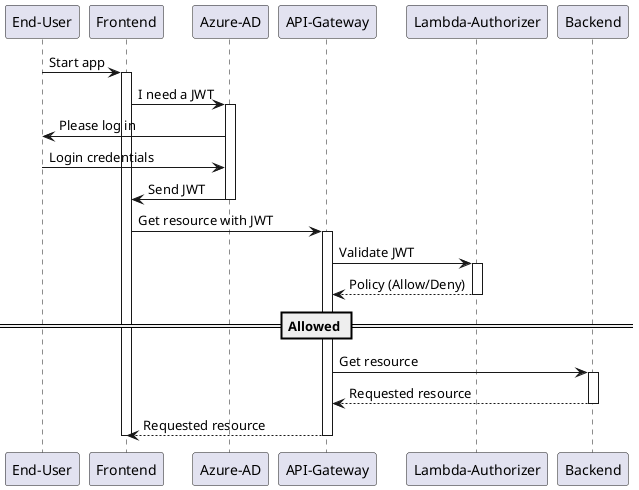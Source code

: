 @startuml
"End-User" -> Frontend: Start app
activate Frontend
Frontend -> "Azure-AD": I need a JWT
activate "Azure-AD"
"Azure-AD" -> "End-User": Please log in
"End-User" -> "Azure-AD": Login credentials
"Azure-AD" -> Frontend: Send JWT
deactivate "Azure-AD"
Frontend -> "API-Gateway": Get resource with JWT
activate "API-Gateway"
"API-Gateway" -> "Lambda-Authorizer": Validate JWT
activate "Lambda-Authorizer"
"Lambda-Authorizer" --> "API-Gateway": Policy (Allow/Deny)
deactivate "Lambda-Authorizer"
== Allowed ==
"API-Gateway" -> Backend: Get resource
activate Backend
Backend --> "API-Gateway": Requested resource
deactivate Backend
"API-Gateway" --> Frontend: Requested resource
deactivate "API-Gateway"
deactivate Frontend
@enduml